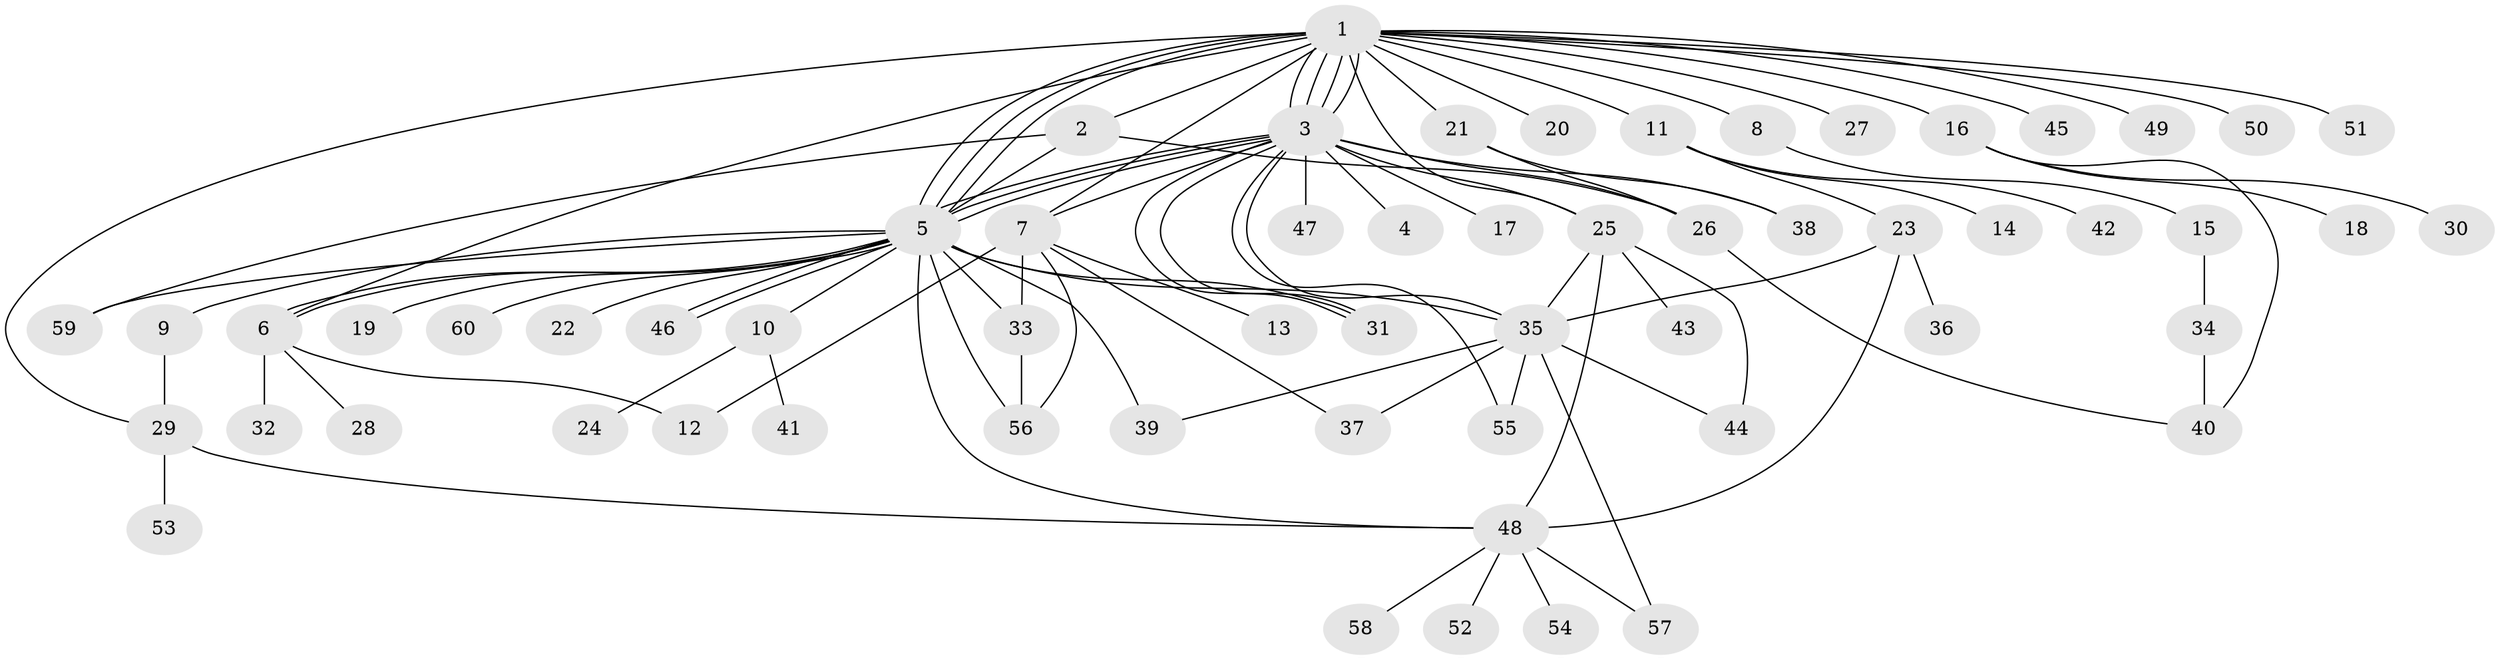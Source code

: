 // coarse degree distribution, {22: 0.021739130434782608, 3: 0.10869565217391304, 17: 0.021739130434782608, 1: 0.4782608695652174, 21: 0.021739130434782608, 5: 0.06521739130434782, 7: 0.043478260869565216, 4: 0.021739130434782608, 2: 0.1956521739130435, 10: 0.021739130434782608}
// Generated by graph-tools (version 1.1) at 2025/23/03/03/25 07:23:51]
// undirected, 60 vertices, 97 edges
graph export_dot {
graph [start="1"]
  node [color=gray90,style=filled];
  1;
  2;
  3;
  4;
  5;
  6;
  7;
  8;
  9;
  10;
  11;
  12;
  13;
  14;
  15;
  16;
  17;
  18;
  19;
  20;
  21;
  22;
  23;
  24;
  25;
  26;
  27;
  28;
  29;
  30;
  31;
  32;
  33;
  34;
  35;
  36;
  37;
  38;
  39;
  40;
  41;
  42;
  43;
  44;
  45;
  46;
  47;
  48;
  49;
  50;
  51;
  52;
  53;
  54;
  55;
  56;
  57;
  58;
  59;
  60;
  1 -- 2;
  1 -- 3;
  1 -- 3;
  1 -- 3;
  1 -- 3;
  1 -- 5;
  1 -- 5;
  1 -- 5;
  1 -- 6;
  1 -- 7;
  1 -- 8;
  1 -- 11;
  1 -- 16;
  1 -- 20;
  1 -- 21;
  1 -- 25;
  1 -- 27;
  1 -- 29;
  1 -- 45;
  1 -- 49;
  1 -- 50;
  1 -- 51;
  2 -- 5;
  2 -- 26;
  2 -- 59;
  3 -- 4;
  3 -- 5;
  3 -- 5;
  3 -- 5;
  3 -- 7;
  3 -- 17;
  3 -- 25;
  3 -- 26;
  3 -- 31;
  3 -- 31;
  3 -- 35;
  3 -- 38;
  3 -- 47;
  3 -- 55;
  5 -- 6;
  5 -- 6;
  5 -- 9;
  5 -- 10;
  5 -- 19;
  5 -- 22;
  5 -- 31;
  5 -- 33;
  5 -- 35;
  5 -- 39;
  5 -- 46;
  5 -- 46;
  5 -- 48;
  5 -- 56;
  5 -- 59;
  5 -- 60;
  6 -- 12;
  6 -- 28;
  6 -- 32;
  7 -- 12;
  7 -- 13;
  7 -- 33;
  7 -- 37;
  7 -- 56;
  8 -- 15;
  9 -- 29;
  10 -- 24;
  10 -- 41;
  11 -- 14;
  11 -- 23;
  11 -- 42;
  15 -- 34;
  16 -- 18;
  16 -- 30;
  16 -- 40;
  21 -- 26;
  21 -- 38;
  23 -- 35;
  23 -- 36;
  23 -- 48;
  25 -- 35;
  25 -- 43;
  25 -- 44;
  25 -- 48;
  26 -- 40;
  29 -- 48;
  29 -- 53;
  33 -- 56;
  34 -- 40;
  35 -- 37;
  35 -- 39;
  35 -- 44;
  35 -- 55;
  35 -- 57;
  48 -- 52;
  48 -- 54;
  48 -- 57;
  48 -- 58;
}
